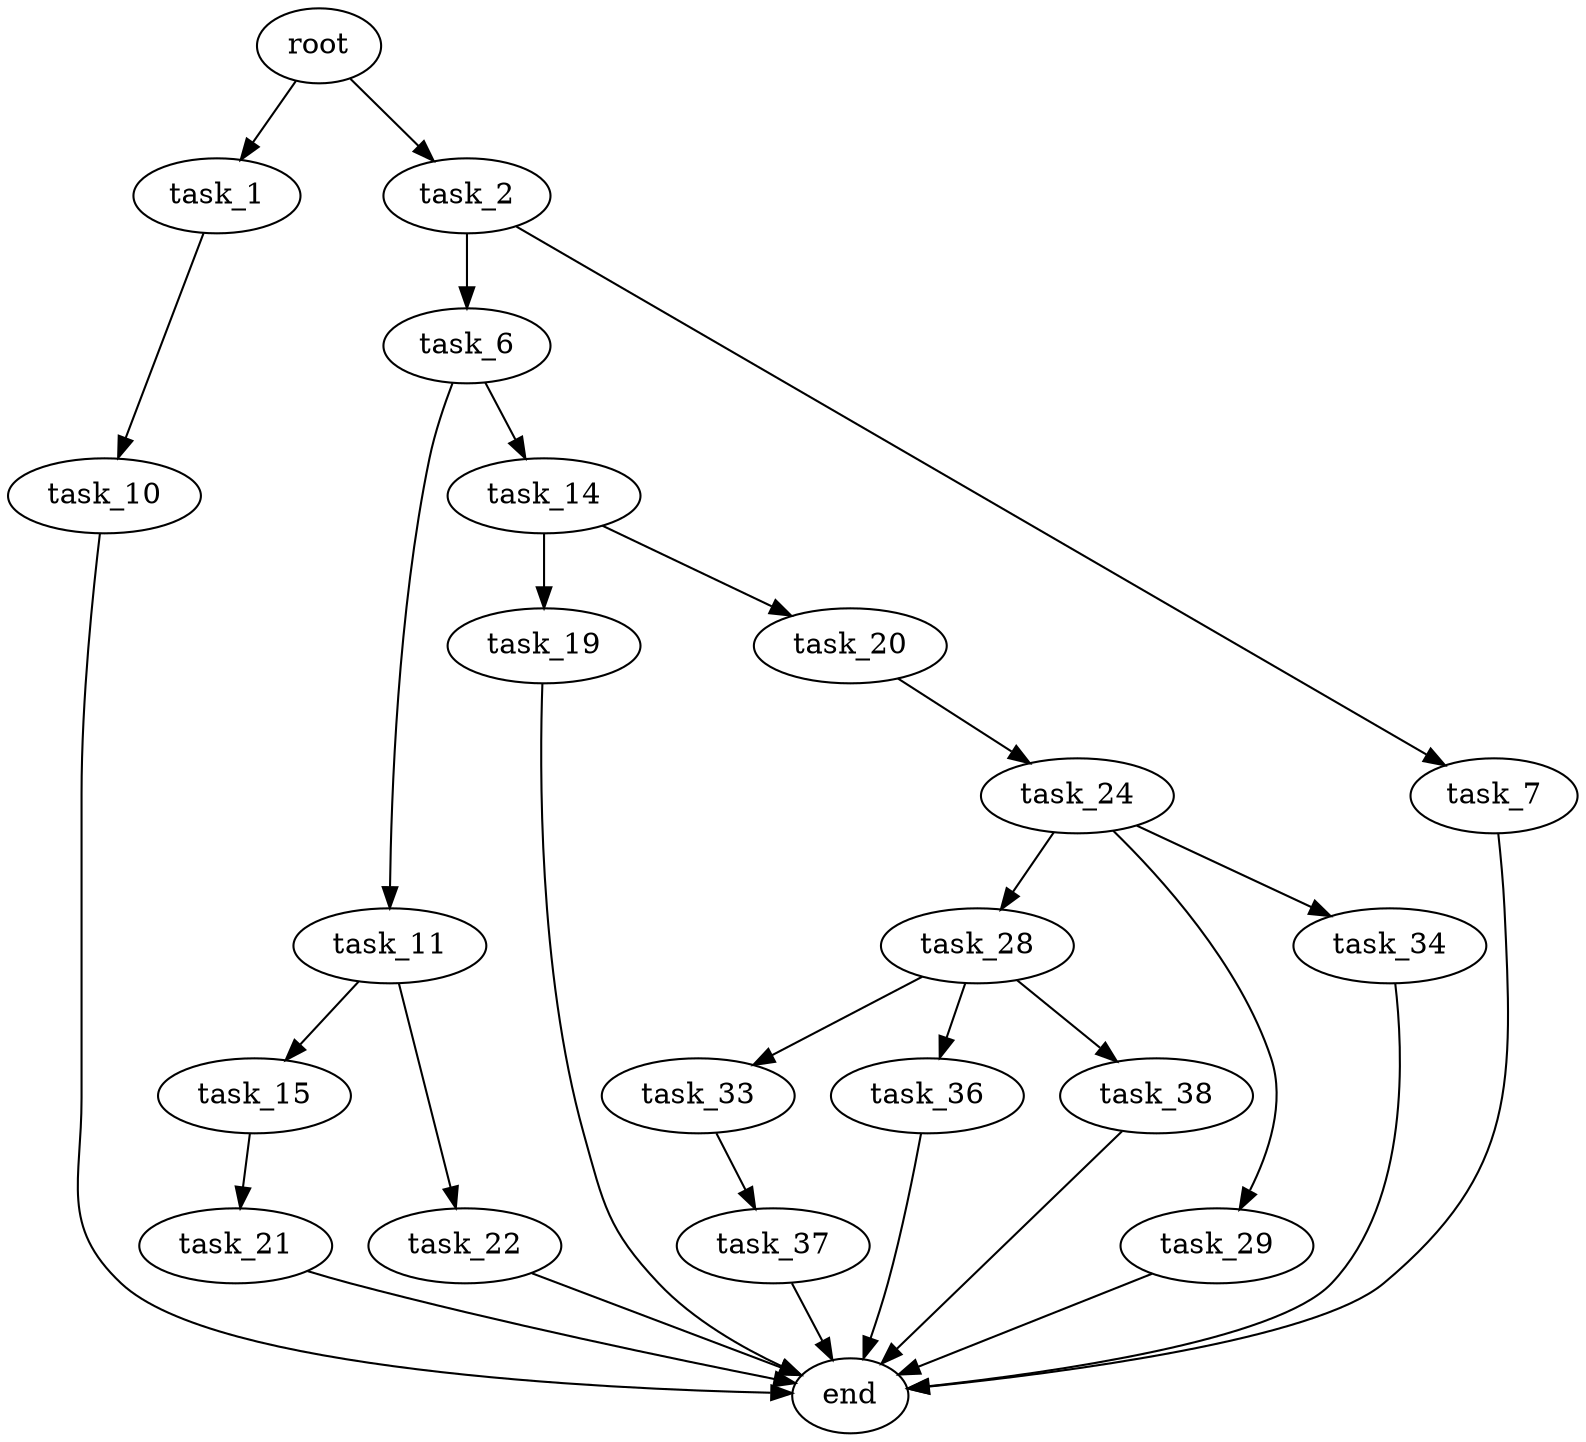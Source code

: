 digraph G {
  root [size="0.000000"];
  task_1 [size="28991029248.000000"];
  task_2 [size="16543273059.000000"];
  task_10 [size="89033875452.000000"];
  task_6 [size="1073741824000.000000"];
  task_7 [size="3871548202.000000"];
  task_11 [size="28991029248.000000"];
  task_14 [size="28507937656.000000"];
  end [size="0.000000"];
  task_15 [size="207157338614.000000"];
  task_22 [size="68719476736.000000"];
  task_19 [size="3618003633.000000"];
  task_20 [size="511545588.000000"];
  task_21 [size="782757789696.000000"];
  task_24 [size="28991029248.000000"];
  task_28 [size="549755813888.000000"];
  task_29 [size="3819669390.000000"];
  task_34 [size="28991029248.000000"];
  task_33 [size="96650214619.000000"];
  task_36 [size="8589934592.000000"];
  task_38 [size="782757789696.000000"];
  task_37 [size="51401393734.000000"];

  root -> task_1 [size="1.000000"];
  root -> task_2 [size="1.000000"];
  task_1 -> task_10 [size="75497472.000000"];
  task_2 -> task_6 [size="838860800.000000"];
  task_2 -> task_7 [size="838860800.000000"];
  task_10 -> end [size="1.000000"];
  task_6 -> task_11 [size="838860800.000000"];
  task_6 -> task_14 [size="838860800.000000"];
  task_7 -> end [size="1.000000"];
  task_11 -> task_15 [size="75497472.000000"];
  task_11 -> task_22 [size="75497472.000000"];
  task_14 -> task_19 [size="33554432.000000"];
  task_14 -> task_20 [size="33554432.000000"];
  task_15 -> task_21 [size="209715200.000000"];
  task_22 -> end [size="1.000000"];
  task_19 -> end [size="1.000000"];
  task_20 -> task_24 [size="33554432.000000"];
  task_21 -> end [size="1.000000"];
  task_24 -> task_28 [size="75497472.000000"];
  task_24 -> task_29 [size="75497472.000000"];
  task_24 -> task_34 [size="75497472.000000"];
  task_28 -> task_33 [size="536870912.000000"];
  task_28 -> task_36 [size="536870912.000000"];
  task_28 -> task_38 [size="536870912.000000"];
  task_29 -> end [size="1.000000"];
  task_34 -> end [size="1.000000"];
  task_33 -> task_37 [size="209715200.000000"];
  task_36 -> end [size="1.000000"];
  task_38 -> end [size="1.000000"];
  task_37 -> end [size="1.000000"];
}
